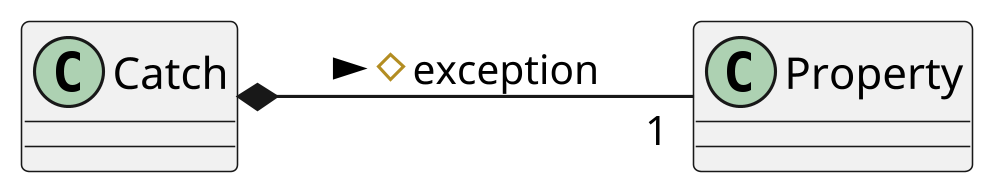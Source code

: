 @startuml
left to right direction
skinparam dpi 300

Catch *-- "1" Property : # exception >

@enduml